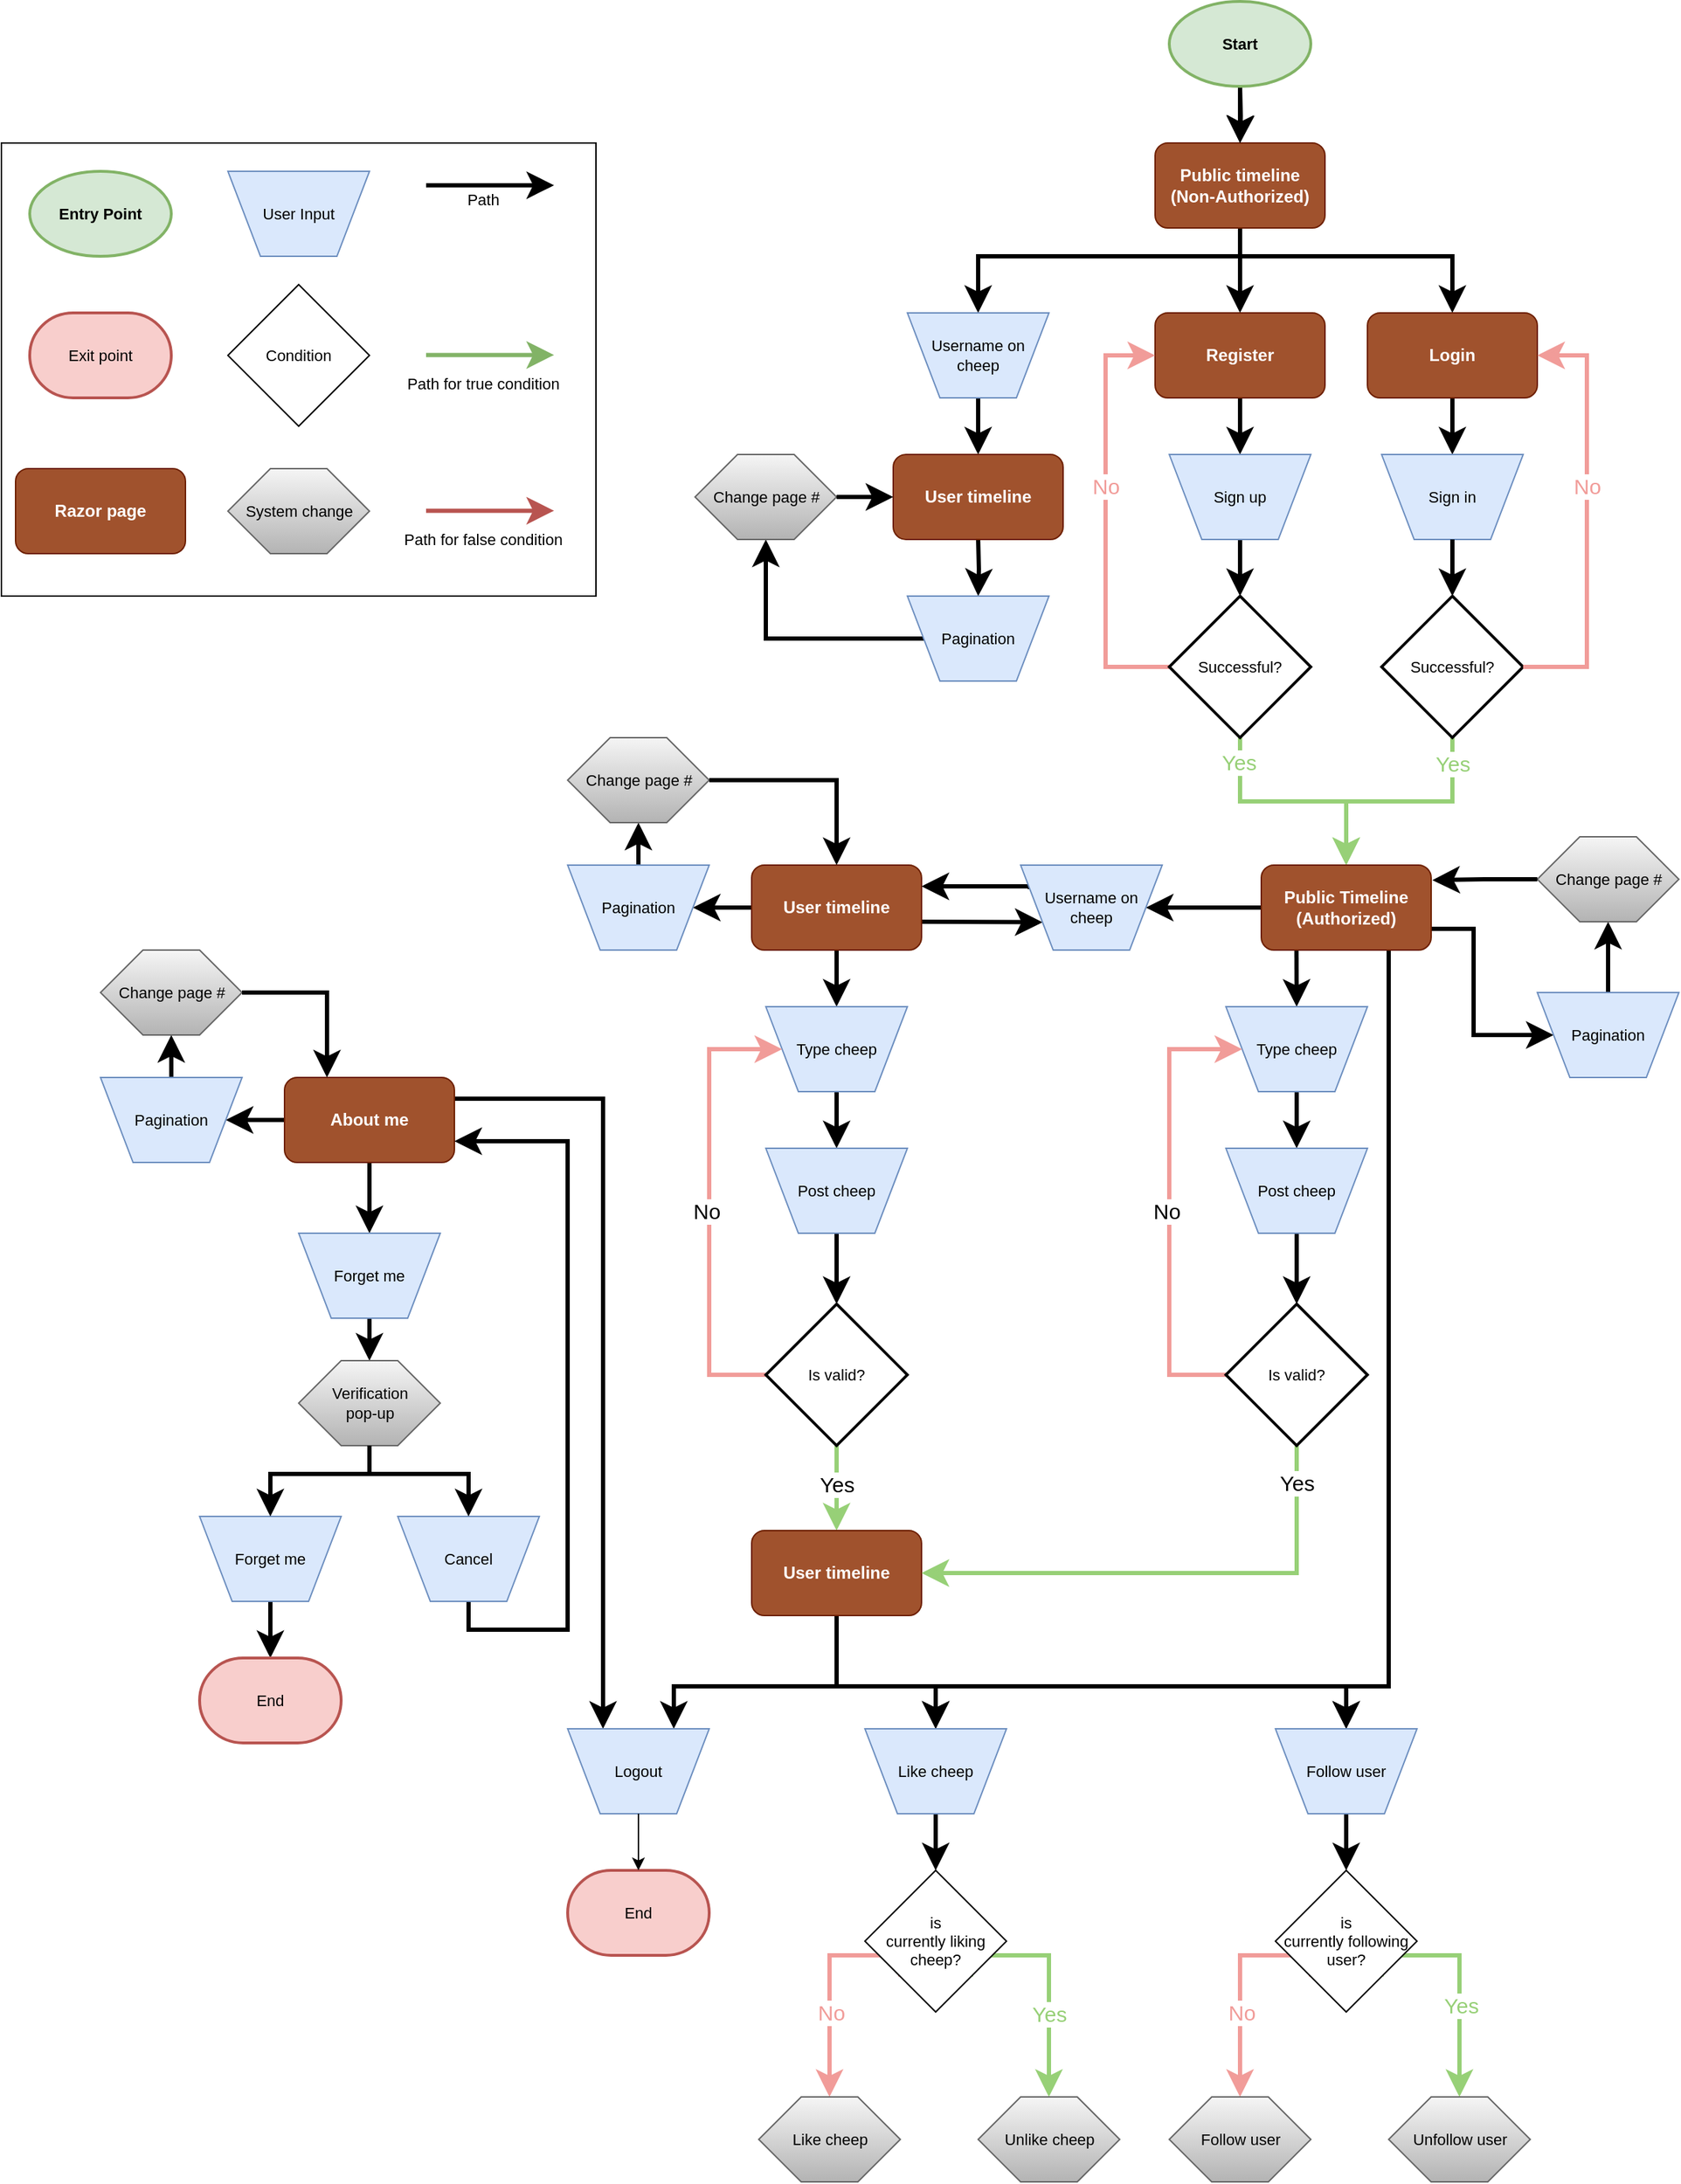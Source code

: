 <mxfile version="22.1.11" type="github">
  <diagram name="Page-1" id="5ajnSnswu7xf0T0-dUDN">
    <mxGraphModel dx="2401" dy="2045" grid="1" gridSize="10" guides="1" tooltips="1" connect="1" arrows="1" fold="1" page="1" pageScale="1" pageWidth="850" pageHeight="1100" math="0" shadow="0">
      <root>
        <mxCell id="0" />
        <mxCell id="1" parent="0" />
        <mxCell id="wftP61qZdHQYxLfFjX4l-8" style="edgeStyle=orthogonalEdgeStyle;rounded=0;orthogonalLoop=1;jettySize=auto;html=1;entryX=0.5;entryY=0;entryDx=0;entryDy=0;endSize=10;strokeWidth=3;" parent="1" source="wftP61qZdHQYxLfFjX4l-4" target="wftP61qZdHQYxLfFjX4l-6" edge="1">
          <mxGeometry relative="1" as="geometry" />
        </mxCell>
        <mxCell id="wftP61qZdHQYxLfFjX4l-9" style="edgeStyle=orthogonalEdgeStyle;rounded=0;orthogonalLoop=1;jettySize=auto;html=1;entryX=0.5;entryY=0;entryDx=0;entryDy=0;endSize=10;strokeWidth=3;" parent="1" target="wftP61qZdHQYxLfFjX4l-7" edge="1">
          <mxGeometry relative="1" as="geometry">
            <mxPoint x="425" y="160" as="sourcePoint" />
            <Array as="points">
              <mxPoint x="425" y="180" />
              <mxPoint x="575" y="180" />
            </Array>
          </mxGeometry>
        </mxCell>
        <mxCell id="wftP61qZdHQYxLfFjX4l-18" style="edgeStyle=orthogonalEdgeStyle;shape=connector;rounded=0;orthogonalLoop=1;jettySize=auto;html=1;labelBackgroundColor=default;strokeColor=default;strokeWidth=3;align=center;verticalAlign=middle;fontFamily=Helvetica;fontSize=11;fontColor=default;endArrow=classic;endSize=10;entryX=0.5;entryY=0;entryDx=0;entryDy=0;" parent="1" source="wftP61qZdHQYxLfFjX4l-4" target="wftP61qZdHQYxLfFjX4l-17" edge="1">
          <mxGeometry relative="1" as="geometry">
            <mxPoint x="290" y="220" as="targetPoint" />
            <Array as="points">
              <mxPoint x="425" y="180" />
              <mxPoint x="240" y="180" />
            </Array>
          </mxGeometry>
        </mxCell>
        <mxCell id="wftP61qZdHQYxLfFjX4l-4" value="&lt;b&gt;Public timeline&lt;br&gt;(Non-Authorized)&lt;/b&gt;" style="rounded=1;whiteSpace=wrap;html=1;fillColor=#a0522d;strokeColor=#6D1F00;fontColor=#ffffff;" parent="1" vertex="1">
          <mxGeometry x="365" y="100" width="120" height="60" as="geometry" />
        </mxCell>
        <mxCell id="wftP61qZdHQYxLfFjX4l-13" style="edgeStyle=orthogonalEdgeStyle;shape=connector;rounded=0;orthogonalLoop=1;jettySize=auto;html=1;labelBackgroundColor=default;strokeColor=default;strokeWidth=3;align=center;verticalAlign=middle;fontFamily=Helvetica;fontSize=11;fontColor=default;endArrow=classic;endSize=10;" parent="1" source="wftP61qZdHQYxLfFjX4l-6" target="wftP61qZdHQYxLfFjX4l-11" edge="1">
          <mxGeometry relative="1" as="geometry" />
        </mxCell>
        <mxCell id="wftP61qZdHQYxLfFjX4l-6" value="&lt;b&gt;Register&lt;/b&gt;" style="rounded=1;whiteSpace=wrap;html=1;fillColor=#a0522d;fontColor=#ffffff;strokeColor=#6D1F00;" parent="1" vertex="1">
          <mxGeometry x="365" y="220" width="120" height="60" as="geometry" />
        </mxCell>
        <mxCell id="wftP61qZdHQYxLfFjX4l-14" style="edgeStyle=orthogonalEdgeStyle;shape=connector;rounded=0;orthogonalLoop=1;jettySize=auto;html=1;entryX=0.5;entryY=0;entryDx=0;entryDy=0;labelBackgroundColor=default;strokeColor=default;strokeWidth=3;align=center;verticalAlign=middle;fontFamily=Helvetica;fontSize=11;fontColor=default;endArrow=classic;endSize=10;" parent="1" source="wftP61qZdHQYxLfFjX4l-7" target="wftP61qZdHQYxLfFjX4l-12" edge="1">
          <mxGeometry relative="1" as="geometry" />
        </mxCell>
        <mxCell id="wftP61qZdHQYxLfFjX4l-7" value="&lt;b&gt;Login&lt;/b&gt;" style="rounded=1;whiteSpace=wrap;html=1;fillColor=#a0522d;fontColor=#ffffff;strokeColor=#6D1F00;" parent="1" vertex="1">
          <mxGeometry x="515" y="220" width="120" height="60" as="geometry" />
        </mxCell>
        <mxCell id="wftP61qZdHQYxLfFjX4l-10" style="edgeStyle=orthogonalEdgeStyle;shape=connector;rounded=0;orthogonalLoop=1;jettySize=auto;html=1;entryX=0.5;entryY=0;entryDx=0;entryDy=0;labelBackgroundColor=default;strokeColor=default;strokeWidth=3;align=center;verticalAlign=middle;fontFamily=Helvetica;fontSize=11;fontColor=default;endArrow=classic;endSize=10;exitX=0.5;exitY=1;exitDx=0;exitDy=0;exitPerimeter=0;" parent="1" target="wftP61qZdHQYxLfFjX4l-4" edge="1">
          <mxGeometry relative="1" as="geometry">
            <mxPoint x="425" y="60" as="sourcePoint" />
          </mxGeometry>
        </mxCell>
        <mxCell id="wftP61qZdHQYxLfFjX4l-39" style="edgeStyle=orthogonalEdgeStyle;shape=connector;rounded=0;orthogonalLoop=1;jettySize=auto;html=1;labelBackgroundColor=default;strokeColor=default;strokeWidth=3;align=center;verticalAlign=middle;fontFamily=Helvetica;fontSize=11;fontColor=default;endArrow=classic;endSize=10;" parent="1" source="wftP61qZdHQYxLfFjX4l-11" target="wftP61qZdHQYxLfFjX4l-33" edge="1">
          <mxGeometry relative="1" as="geometry" />
        </mxCell>
        <mxCell id="wftP61qZdHQYxLfFjX4l-11" value="Sign up" style="verticalLabelPosition=middle;verticalAlign=middle;html=1;shape=trapezoid;perimeter=trapezoidPerimeter;whiteSpace=wrap;size=0.23;arcSize=10;flipV=1;labelPosition=center;align=center;fontFamily=Helvetica;fontSize=11;fillColor=#dae8fc;strokeColor=#6c8ebf;" parent="1" vertex="1">
          <mxGeometry x="375" y="320" width="100" height="60" as="geometry" />
        </mxCell>
        <mxCell id="wftP61qZdHQYxLfFjX4l-12" value="Sign in" style="verticalLabelPosition=middle;verticalAlign=middle;html=1;shape=trapezoid;perimeter=trapezoidPerimeter;whiteSpace=wrap;size=0.23;arcSize=10;flipV=1;labelPosition=center;align=center;fontFamily=Helvetica;fontSize=11;fillColor=#dae8fc;strokeColor=#6c8ebf;" parent="1" vertex="1">
          <mxGeometry x="525" y="320" width="100" height="60" as="geometry" />
        </mxCell>
        <mxCell id="wftP61qZdHQYxLfFjX4l-16" value="" style="edgeStyle=orthogonalEdgeStyle;shape=connector;rounded=0;orthogonalLoop=1;jettySize=auto;html=1;labelBackgroundColor=default;strokeColor=default;strokeWidth=3;align=center;verticalAlign=middle;fontFamily=Helvetica;fontSize=11;fontColor=default;endArrow=classic;endSize=10;exitX=0.5;exitY=1;exitDx=0;exitDy=0;exitPerimeter=0;" parent="1" source="wftP61qZdHQYxLfFjX4l-15" target="wftP61qZdHQYxLfFjX4l-4" edge="1">
          <mxGeometry relative="1" as="geometry" />
        </mxCell>
        <mxCell id="wftP61qZdHQYxLfFjX4l-15" value="&lt;b&gt;Start&lt;/b&gt;" style="strokeWidth=2;html=1;shape=mxgraph.flowchart.start_1;whiteSpace=wrap;fontFamily=Helvetica;fontSize=11;fillColor=#d5e8d4;strokeColor=#82b366;" parent="1" vertex="1">
          <mxGeometry x="375" width="100" height="60" as="geometry" />
        </mxCell>
        <mxCell id="wftP61qZdHQYxLfFjX4l-21" style="edgeStyle=orthogonalEdgeStyle;shape=connector;rounded=0;orthogonalLoop=1;jettySize=auto;html=1;entryX=0.5;entryY=0;entryDx=0;entryDy=0;labelBackgroundColor=default;strokeColor=default;strokeWidth=3;align=center;verticalAlign=middle;fontFamily=Helvetica;fontSize=11;fontColor=default;endArrow=classic;endSize=10;" parent="1" source="wftP61qZdHQYxLfFjX4l-17" edge="1">
          <mxGeometry relative="1" as="geometry">
            <mxPoint x="240" y="320" as="targetPoint" />
          </mxGeometry>
        </mxCell>
        <mxCell id="wftP61qZdHQYxLfFjX4l-17" value="Username on cheep" style="verticalLabelPosition=middle;verticalAlign=middle;html=1;shape=trapezoid;perimeter=trapezoidPerimeter;whiteSpace=wrap;size=0.23;arcSize=10;flipV=1;labelPosition=center;align=center;fontFamily=Helvetica;fontSize=11;fillColor=#dae8fc;strokeColor=#6c8ebf;" parent="1" vertex="1">
          <mxGeometry x="190" y="220" width="100" height="60" as="geometry" />
        </mxCell>
        <mxCell id="wftP61qZdHQYxLfFjX4l-24" style="edgeStyle=orthogonalEdgeStyle;shape=connector;rounded=0;orthogonalLoop=1;jettySize=auto;html=1;entryX=0.5;entryY=0;entryDx=0;entryDy=0;labelBackgroundColor=default;strokeColor=default;strokeWidth=3;align=center;verticalAlign=middle;fontFamily=Helvetica;fontSize=11;fontColor=default;endArrow=classic;endSize=10;" parent="1" target="wftP61qZdHQYxLfFjX4l-23" edge="1">
          <mxGeometry relative="1" as="geometry">
            <mxPoint x="240" y="380" as="sourcePoint" />
          </mxGeometry>
        </mxCell>
        <mxCell id="wftP61qZdHQYxLfFjX4l-20" value="&lt;b&gt;&lt;font style=&quot;font-size: 12px;&quot;&gt;User timeline&lt;/font&gt;&lt;/b&gt;" style="rounded=1;whiteSpace=wrap;html=1;fontFamily=Helvetica;fontSize=11;fontColor=#ffffff;fillColor=#a0522d;strokeColor=#6D1F00;" parent="1" vertex="1">
          <mxGeometry x="180" y="320" width="120" height="60" as="geometry" />
        </mxCell>
        <mxCell id="wftP61qZdHQYxLfFjX4l-29" style="edgeStyle=orthogonalEdgeStyle;shape=connector;rounded=0;orthogonalLoop=1;jettySize=auto;html=1;entryX=0.5;entryY=1;entryDx=0;entryDy=0;labelBackgroundColor=default;strokeColor=default;strokeWidth=3;align=center;verticalAlign=middle;fontFamily=Helvetica;fontSize=11;fontColor=default;endArrow=classic;endSize=10;" parent="1" source="wftP61qZdHQYxLfFjX4l-23" target="wftP61qZdHQYxLfFjX4l-26" edge="1">
          <mxGeometry relative="1" as="geometry" />
        </mxCell>
        <mxCell id="wftP61qZdHQYxLfFjX4l-23" value="Pagination" style="verticalLabelPosition=middle;verticalAlign=middle;html=1;shape=trapezoid;perimeter=trapezoidPerimeter;whiteSpace=wrap;size=0.23;arcSize=10;flipV=1;labelPosition=center;align=center;fontFamily=Helvetica;fontSize=11;fillColor=#dae8fc;strokeColor=#6c8ebf;" parent="1" vertex="1">
          <mxGeometry x="190" y="420" width="100" height="60" as="geometry" />
        </mxCell>
        <mxCell id="wftP61qZdHQYxLfFjX4l-30" value="" style="group" parent="1" vertex="1" connectable="0">
          <mxGeometry x="40" y="320" width="100" height="60" as="geometry" />
        </mxCell>
        <mxCell id="wftP61qZdHQYxLfFjX4l-26" value="" style="verticalLabelPosition=bottom;verticalAlign=top;html=1;shape=hexagon;perimeter=hexagonPerimeter2;arcSize=6;size=0.3;fontFamily=Helvetica;fontSize=11;fillColor=#f5f5f5;gradientColor=#b3b3b3;strokeColor=#666666;container=1;" parent="wftP61qZdHQYxLfFjX4l-30" vertex="1">
          <mxGeometry width="100" height="60" as="geometry">
            <mxRectangle width="50" height="40" as="alternateBounds" />
          </mxGeometry>
        </mxCell>
        <mxCell id="wftP61qZdHQYxLfFjX4l-28" value="Change page #" style="text;html=1;align=center;verticalAlign=middle;resizable=0;points=[];autosize=1;strokeColor=none;fillColor=none;fontSize=11;fontFamily=Helvetica;fontColor=default;" parent="wftP61qZdHQYxLfFjX4l-30" vertex="1">
          <mxGeometry y="15" width="100" height="30" as="geometry" />
        </mxCell>
        <mxCell id="wftP61qZdHQYxLfFjX4l-31" style="edgeStyle=orthogonalEdgeStyle;shape=connector;rounded=0;orthogonalLoop=1;jettySize=auto;html=1;entryX=0;entryY=0.5;entryDx=0;entryDy=0;labelBackgroundColor=default;strokeColor=default;strokeWidth=3;align=center;verticalAlign=middle;fontFamily=Helvetica;fontSize=11;fontColor=default;endArrow=classic;endSize=10;" parent="1" source="wftP61qZdHQYxLfFjX4l-28" edge="1">
          <mxGeometry relative="1" as="geometry">
            <mxPoint x="180" y="350" as="targetPoint" />
          </mxGeometry>
        </mxCell>
        <mxCell id="wftP61qZdHQYxLfFjX4l-35" style="edgeStyle=orthogonalEdgeStyle;shape=connector;rounded=0;orthogonalLoop=1;jettySize=auto;html=1;entryX=0;entryY=0.5;entryDx=0;entryDy=0;labelBackgroundColor=default;strokeColor=#F19C99;strokeWidth=3;align=center;verticalAlign=middle;fontFamily=Helvetica;fontSize=11;fontColor=default;endArrow=classic;endSize=10;fillColor=#fad9d5;endFill=1;exitX=0;exitY=0.5;exitDx=0;exitDy=0;exitPerimeter=0;" parent="1" source="wftP61qZdHQYxLfFjX4l-33" target="wftP61qZdHQYxLfFjX4l-6" edge="1">
          <mxGeometry relative="1" as="geometry">
            <Array as="points">
              <mxPoint x="330" y="470" />
              <mxPoint x="330" y="250" />
            </Array>
          </mxGeometry>
        </mxCell>
        <mxCell id="wftP61qZdHQYxLfFjX4l-36" value="&lt;font color=&quot;#f19c99&quot; style=&quot;font-size: 15px;&quot;&gt;No&lt;/font&gt;" style="edgeLabel;html=1;align=center;verticalAlign=middle;resizable=0;points=[];fontSize=11;fontFamily=Helvetica;fontColor=default;" parent="wftP61qZdHQYxLfFjX4l-35" vertex="1" connectable="0">
          <mxGeometry x="0.227" y="-3" relative="1" as="geometry">
            <mxPoint x="-3" y="11" as="offset" />
          </mxGeometry>
        </mxCell>
        <mxCell id="wftP61qZdHQYxLfFjX4l-42" style="edgeStyle=orthogonalEdgeStyle;shape=connector;rounded=0;orthogonalLoop=1;jettySize=auto;html=1;entryX=0.5;entryY=0;entryDx=0;entryDy=0;labelBackgroundColor=default;strokeColor=#97D077;strokeWidth=3;align=center;verticalAlign=middle;fontFamily=Helvetica;fontSize=11;fontColor=default;endArrow=classic;endSize=10;fillColor=#cdeb8b;" parent="1" source="wftP61qZdHQYxLfFjX4l-33" target="wftP61qZdHQYxLfFjX4l-41" edge="1">
          <mxGeometry relative="1" as="geometry" />
        </mxCell>
        <mxCell id="wftP61qZdHQYxLfFjX4l-46" value="&lt;font color=&quot;#97d077&quot; style=&quot;font-size: 15px;&quot;&gt;Yes&lt;/font&gt;" style="edgeLabel;html=1;align=center;verticalAlign=middle;resizable=0;points=[];fontSize=11;fontFamily=Helvetica;fontColor=default;" parent="wftP61qZdHQYxLfFjX4l-42" vertex="1" connectable="0">
          <mxGeometry x="-0.792" y="-1" relative="1" as="geometry">
            <mxPoint as="offset" />
          </mxGeometry>
        </mxCell>
        <mxCell id="wftP61qZdHQYxLfFjX4l-33" value="Successful?" style="strokeWidth=2;html=1;shape=mxgraph.flowchart.decision;whiteSpace=wrap;fontFamily=Helvetica;fontSize=11;fontColor=default;" parent="1" vertex="1">
          <mxGeometry x="375" y="420" width="100" height="100" as="geometry" />
        </mxCell>
        <mxCell id="wftP61qZdHQYxLfFjX4l-43" style="edgeStyle=orthogonalEdgeStyle;shape=connector;rounded=0;orthogonalLoop=1;jettySize=auto;html=1;labelBackgroundColor=default;strokeColor=#97D077;strokeWidth=3;align=center;verticalAlign=middle;fontFamily=Helvetica;fontSize=11;fontColor=default;endArrow=classic;endSize=10;fillColor=#cdeb8b;" parent="1" source="wftP61qZdHQYxLfFjX4l-34" target="wftP61qZdHQYxLfFjX4l-41" edge="1">
          <mxGeometry relative="1" as="geometry" />
        </mxCell>
        <mxCell id="wftP61qZdHQYxLfFjX4l-45" value="&lt;font color=&quot;#97d077&quot; style=&quot;font-size: 15px;&quot;&gt;Yes&lt;/font&gt;" style="edgeLabel;html=1;align=center;verticalAlign=middle;resizable=0;points=[];fontSize=11;fontFamily=Helvetica;fontColor=default;" parent="wftP61qZdHQYxLfFjX4l-43" vertex="1" connectable="0">
          <mxGeometry x="-0.779" y="2" relative="1" as="geometry">
            <mxPoint x="-2" as="offset" />
          </mxGeometry>
        </mxCell>
        <mxCell id="wftP61qZdHQYxLfFjX4l-34" value="Successful?" style="strokeWidth=2;html=1;shape=mxgraph.flowchart.decision;whiteSpace=wrap;fontFamily=Helvetica;fontSize=11;fontColor=default;" parent="1" vertex="1">
          <mxGeometry x="525" y="420" width="100" height="100" as="geometry" />
        </mxCell>
        <mxCell id="wftP61qZdHQYxLfFjX4l-37" style="edgeStyle=orthogonalEdgeStyle;shape=connector;rounded=0;orthogonalLoop=1;jettySize=auto;html=1;labelBackgroundColor=default;strokeColor=#F19C99;strokeWidth=3;align=center;verticalAlign=middle;fontFamily=Helvetica;fontSize=11;fontColor=default;endArrow=classic;endSize=10;fillColor=#fad9d5;endFill=1;exitX=1;exitY=0.5;exitDx=0;exitDy=0;exitPerimeter=0;entryX=1;entryY=0.5;entryDx=0;entryDy=0;" parent="1" source="wftP61qZdHQYxLfFjX4l-34" target="wftP61qZdHQYxLfFjX4l-7" edge="1">
          <mxGeometry relative="1" as="geometry">
            <mxPoint x="694.96" y="440" as="sourcePoint" />
            <mxPoint x="650" y="220" as="targetPoint" />
            <Array as="points">
              <mxPoint x="670" y="470" />
              <mxPoint x="670" y="250" />
            </Array>
          </mxGeometry>
        </mxCell>
        <mxCell id="wftP61qZdHQYxLfFjX4l-38" value="&lt;font color=&quot;#f19c99&quot; style=&quot;font-size: 15px;&quot;&gt;No&lt;/font&gt;" style="edgeLabel;html=1;align=center;verticalAlign=middle;resizable=0;points=[];fontSize=11;fontFamily=Helvetica;fontColor=default;" parent="wftP61qZdHQYxLfFjX4l-37" vertex="1" connectable="0">
          <mxGeometry x="0.227" y="-3" relative="1" as="geometry">
            <mxPoint x="-3" y="11" as="offset" />
          </mxGeometry>
        </mxCell>
        <mxCell id="wftP61qZdHQYxLfFjX4l-40" style="edgeStyle=orthogonalEdgeStyle;shape=connector;rounded=0;orthogonalLoop=1;jettySize=auto;html=1;entryX=0.5;entryY=0;entryDx=0;entryDy=0;entryPerimeter=0;labelBackgroundColor=default;strokeColor=default;strokeWidth=3;align=center;verticalAlign=middle;fontFamily=Helvetica;fontSize=11;fontColor=default;endArrow=classic;endSize=10;" parent="1" source="wftP61qZdHQYxLfFjX4l-12" target="wftP61qZdHQYxLfFjX4l-34" edge="1">
          <mxGeometry relative="1" as="geometry" />
        </mxCell>
        <mxCell id="wftP61qZdHQYxLfFjX4l-50" style="edgeStyle=orthogonalEdgeStyle;shape=connector;rounded=0;orthogonalLoop=1;jettySize=auto;html=1;entryX=1;entryY=0.5;entryDx=0;entryDy=0;labelBackgroundColor=default;strokeColor=default;strokeWidth=3;align=center;verticalAlign=middle;fontFamily=Helvetica;fontSize=11;fontColor=default;endArrow=classic;endSize=10;" parent="1" source="wftP61qZdHQYxLfFjX4l-41" target="wftP61qZdHQYxLfFjX4l-49" edge="1">
          <mxGeometry relative="1" as="geometry" />
        </mxCell>
        <mxCell id="wftP61qZdHQYxLfFjX4l-95" style="edgeStyle=orthogonalEdgeStyle;shape=connector;rounded=0;orthogonalLoop=1;jettySize=auto;html=1;entryX=0.5;entryY=0;entryDx=0;entryDy=0;labelBackgroundColor=default;strokeColor=default;strokeWidth=3;align=center;verticalAlign=middle;fontFamily=Helvetica;fontSize=11;fontColor=default;endArrow=classic;endSize=10;exitX=0.207;exitY=1.004;exitDx=0;exitDy=0;exitPerimeter=0;" parent="1" source="wftP61qZdHQYxLfFjX4l-41" target="wftP61qZdHQYxLfFjX4l-88" edge="1">
          <mxGeometry relative="1" as="geometry" />
        </mxCell>
        <mxCell id="wftP61qZdHQYxLfFjX4l-103" style="edgeStyle=orthogonalEdgeStyle;shape=connector;rounded=0;orthogonalLoop=1;jettySize=auto;html=1;entryX=0;entryY=0.5;entryDx=0;entryDy=0;labelBackgroundColor=default;strokeColor=default;strokeWidth=3;align=center;verticalAlign=middle;fontFamily=Helvetica;fontSize=11;fontColor=default;endArrow=classic;endSize=10;exitX=1;exitY=0.75;exitDx=0;exitDy=0;" parent="1" source="wftP61qZdHQYxLfFjX4l-41" target="wftP61qZdHQYxLfFjX4l-99" edge="1">
          <mxGeometry relative="1" as="geometry">
            <Array as="points">
              <mxPoint x="590" y="655" />
              <mxPoint x="590" y="730" />
            </Array>
          </mxGeometry>
        </mxCell>
        <mxCell id="wftP61qZdHQYxLfFjX4l-108" style="edgeStyle=orthogonalEdgeStyle;shape=connector;rounded=0;orthogonalLoop=1;jettySize=auto;html=1;exitX=0.75;exitY=1;exitDx=0;exitDy=0;entryX=0.5;entryY=0;entryDx=0;entryDy=0;labelBackgroundColor=default;strokeColor=default;strokeWidth=3;align=center;verticalAlign=middle;fontFamily=Helvetica;fontSize=11;fontColor=default;endArrow=classic;endSize=10;" parent="1" source="wftP61qZdHQYxLfFjX4l-41" target="wftP61qZdHQYxLfFjX4l-106" edge="1">
          <mxGeometry relative="1" as="geometry">
            <Array as="points">
              <mxPoint x="530" y="1190" />
              <mxPoint x="500" y="1190" />
            </Array>
          </mxGeometry>
        </mxCell>
        <mxCell id="wftP61qZdHQYxLfFjX4l-109" style="edgeStyle=orthogonalEdgeStyle;shape=connector;rounded=0;orthogonalLoop=1;jettySize=auto;html=1;exitX=0.75;exitY=1;exitDx=0;exitDy=0;entryX=0.5;entryY=0;entryDx=0;entryDy=0;labelBackgroundColor=default;strokeColor=default;strokeWidth=3;align=center;verticalAlign=middle;fontFamily=Helvetica;fontSize=11;fontColor=default;endArrow=classic;endSize=10;" parent="1" source="wftP61qZdHQYxLfFjX4l-41" target="wftP61qZdHQYxLfFjX4l-107" edge="1">
          <mxGeometry relative="1" as="geometry">
            <Array as="points">
              <mxPoint x="530" y="1190" />
              <mxPoint x="210" y="1190" />
            </Array>
          </mxGeometry>
        </mxCell>
        <mxCell id="wftP61qZdHQYxLfFjX4l-41" value="&lt;b&gt;Public Timeline&lt;br&gt;(Authorized)&lt;br&gt;&lt;/b&gt;" style="rounded=1;whiteSpace=wrap;html=1;fillColor=#a0522d;fontColor=#ffffff;strokeColor=#6D1F00;" parent="1" vertex="1">
          <mxGeometry x="440" y="610" width="120" height="60" as="geometry" />
        </mxCell>
        <mxCell id="wftP61qZdHQYxLfFjX4l-77" style="edgeStyle=orthogonalEdgeStyle;shape=connector;rounded=0;orthogonalLoop=1;jettySize=auto;html=1;labelBackgroundColor=default;strokeColor=default;strokeWidth=3;align=center;verticalAlign=middle;fontFamily=Helvetica;fontSize=11;fontColor=default;endArrow=classic;endSize=10;" parent="1" source="wftP61qZdHQYxLfFjX4l-48" target="wftP61qZdHQYxLfFjX4l-76" edge="1">
          <mxGeometry relative="1" as="geometry" />
        </mxCell>
        <mxCell id="wftP61qZdHQYxLfFjX4l-83" style="edgeStyle=orthogonalEdgeStyle;shape=connector;rounded=0;orthogonalLoop=1;jettySize=auto;html=1;entryX=0.5;entryY=0;entryDx=0;entryDy=0;labelBackgroundColor=default;strokeColor=default;strokeWidth=3;align=center;verticalAlign=middle;fontFamily=Helvetica;fontSize=11;fontColor=default;endArrow=classic;endSize=10;" parent="1" source="wftP61qZdHQYxLfFjX4l-48" target="wftP61qZdHQYxLfFjX4l-60" edge="1">
          <mxGeometry relative="1" as="geometry" />
        </mxCell>
        <mxCell id="wftP61qZdHQYxLfFjX4l-86" style="edgeStyle=orthogonalEdgeStyle;shape=connector;rounded=0;orthogonalLoop=1;jettySize=auto;html=1;entryX=0;entryY=0.75;entryDx=0;entryDy=0;labelBackgroundColor=default;strokeColor=default;strokeWidth=3;align=center;verticalAlign=middle;fontFamily=Helvetica;fontSize=11;fontColor=default;endArrow=classic;endSize=10;exitX=0.989;exitY=0.649;exitDx=0;exitDy=0;exitPerimeter=0;" parent="1" source="wftP61qZdHQYxLfFjX4l-48" target="wftP61qZdHQYxLfFjX4l-49" edge="1">
          <mxGeometry relative="1" as="geometry">
            <Array as="points">
              <mxPoint x="199" y="650" />
              <mxPoint x="200" y="650" />
            </Array>
          </mxGeometry>
        </mxCell>
        <mxCell id="wftP61qZdHQYxLfFjX4l-48" value="&lt;b&gt;&lt;font style=&quot;font-size: 12px;&quot;&gt;User timeline&lt;/font&gt;&lt;/b&gt;" style="rounded=1;whiteSpace=wrap;html=1;fontFamily=Helvetica;fontSize=11;fontColor=#ffffff;fillColor=#a0522d;strokeColor=#6D1F00;" parent="1" vertex="1">
          <mxGeometry x="80" y="610" width="120" height="60" as="geometry" />
        </mxCell>
        <mxCell id="wftP61qZdHQYxLfFjX4l-85" style="edgeStyle=orthogonalEdgeStyle;shape=connector;rounded=0;orthogonalLoop=1;jettySize=auto;html=1;entryX=1;entryY=0.25;entryDx=0;entryDy=0;labelBackgroundColor=default;strokeColor=default;strokeWidth=3;align=center;verticalAlign=middle;fontFamily=Helvetica;fontSize=11;fontColor=default;endArrow=classic;endSize=10;exitX=0;exitY=0.25;exitDx=0;exitDy=0;" parent="1" source="wftP61qZdHQYxLfFjX4l-49" target="wftP61qZdHQYxLfFjX4l-48" edge="1">
          <mxGeometry relative="1" as="geometry">
            <Array as="points">
              <mxPoint x="277" y="625" />
            </Array>
          </mxGeometry>
        </mxCell>
        <mxCell id="wftP61qZdHQYxLfFjX4l-49" value="Username on cheep" style="verticalLabelPosition=middle;verticalAlign=middle;html=1;shape=trapezoid;perimeter=trapezoidPerimeter;whiteSpace=wrap;size=0.23;arcSize=10;flipV=1;labelPosition=center;align=center;fontFamily=Helvetica;fontSize=11;fillColor=#dae8fc;strokeColor=#6c8ebf;" parent="1" vertex="1">
          <mxGeometry x="270" y="610" width="100" height="60" as="geometry" />
        </mxCell>
        <mxCell id="wftP61qZdHQYxLfFjX4l-64" style="edgeStyle=orthogonalEdgeStyle;shape=connector;rounded=0;orthogonalLoop=1;jettySize=auto;html=1;entryX=0.5;entryY=0;entryDx=0;entryDy=0;labelBackgroundColor=default;strokeColor=default;strokeWidth=3;align=center;verticalAlign=middle;fontFamily=Helvetica;fontSize=11;fontColor=default;endArrow=classic;endSize=10;" parent="1" source="wftP61qZdHQYxLfFjX4l-60" target="wftP61qZdHQYxLfFjX4l-63" edge="1">
          <mxGeometry relative="1" as="geometry" />
        </mxCell>
        <mxCell id="wftP61qZdHQYxLfFjX4l-60" value="Type cheep" style="verticalLabelPosition=middle;verticalAlign=middle;html=1;shape=trapezoid;perimeter=trapezoidPerimeter;whiteSpace=wrap;size=0.23;arcSize=10;flipV=1;labelPosition=center;align=center;fontFamily=Helvetica;fontSize=11;fillColor=#dae8fc;strokeColor=#6c8ebf;" parent="1" vertex="1">
          <mxGeometry x="90" y="710" width="100" height="60" as="geometry" />
        </mxCell>
        <mxCell id="wftP61qZdHQYxLfFjX4l-69" style="edgeStyle=orthogonalEdgeStyle;shape=connector;rounded=0;orthogonalLoop=1;jettySize=auto;html=1;labelBackgroundColor=default;strokeColor=default;strokeWidth=3;align=center;verticalAlign=middle;fontFamily=Helvetica;fontSize=11;fontColor=default;endArrow=classic;endSize=10;" parent="1" source="wftP61qZdHQYxLfFjX4l-63" target="wftP61qZdHQYxLfFjX4l-65" edge="1">
          <mxGeometry relative="1" as="geometry" />
        </mxCell>
        <mxCell id="wftP61qZdHQYxLfFjX4l-63" value="Post cheep" style="verticalLabelPosition=middle;verticalAlign=middle;html=1;shape=trapezoid;perimeter=trapezoidPerimeter;whiteSpace=wrap;size=0.23;arcSize=10;flipV=1;labelPosition=center;align=center;fontFamily=Helvetica;fontSize=11;fillColor=#dae8fc;strokeColor=#6c8ebf;" parent="1" vertex="1">
          <mxGeometry x="90" y="810" width="100" height="60" as="geometry" />
        </mxCell>
        <mxCell id="wftP61qZdHQYxLfFjX4l-70" style="edgeStyle=orthogonalEdgeStyle;shape=connector;rounded=0;orthogonalLoop=1;jettySize=auto;html=1;entryX=0;entryY=0.5;entryDx=0;entryDy=0;labelBackgroundColor=default;strokeColor=#F19C99;strokeWidth=3;align=center;verticalAlign=middle;fontFamily=Helvetica;fontSize=11;fontColor=default;endArrow=classic;endSize=10;exitX=0;exitY=0.5;exitDx=0;exitDy=0;exitPerimeter=0;" parent="1" source="wftP61qZdHQYxLfFjX4l-65" target="wftP61qZdHQYxLfFjX4l-60" edge="1">
          <mxGeometry relative="1" as="geometry">
            <Array as="points">
              <mxPoint x="50" y="970" />
              <mxPoint x="50" y="740" />
            </Array>
          </mxGeometry>
        </mxCell>
        <mxCell id="wftP61qZdHQYxLfFjX4l-71" value="&lt;font style=&quot;font-size: 15px;&quot;&gt;No&lt;/font&gt;" style="edgeLabel;html=1;align=center;verticalAlign=middle;resizable=0;points=[];fontSize=11;fontFamily=Helvetica;fontColor=default;" parent="wftP61qZdHQYxLfFjX4l-70" vertex="1" connectable="0">
          <mxGeometry x="-0.028" y="2" relative="1" as="geometry">
            <mxPoint as="offset" />
          </mxGeometry>
        </mxCell>
        <mxCell id="wftP61qZdHQYxLfFjX4l-73" style="edgeStyle=orthogonalEdgeStyle;shape=connector;rounded=0;orthogonalLoop=1;jettySize=auto;html=1;entryX=0.5;entryY=0;entryDx=0;entryDy=0;labelBackgroundColor=default;strokeColor=#97D077;strokeWidth=3;align=center;verticalAlign=middle;fontFamily=Helvetica;fontSize=11;fontColor=default;endArrow=classic;endSize=10;" parent="1" source="wftP61qZdHQYxLfFjX4l-65" target="wftP61qZdHQYxLfFjX4l-72" edge="1">
          <mxGeometry relative="1" as="geometry" />
        </mxCell>
        <mxCell id="wftP61qZdHQYxLfFjX4l-74" value="&lt;font style=&quot;font-size: 15px;&quot;&gt;Yes&lt;/font&gt;" style="edgeLabel;html=1;align=center;verticalAlign=middle;resizable=0;points=[];fontSize=11;fontFamily=Helvetica;fontColor=default;" parent="wftP61qZdHQYxLfFjX4l-73" vertex="1" connectable="0">
          <mxGeometry x="-0.413" y="-1" relative="1" as="geometry">
            <mxPoint x="1" y="9" as="offset" />
          </mxGeometry>
        </mxCell>
        <mxCell id="wftP61qZdHQYxLfFjX4l-65" value="Is valid?" style="strokeWidth=2;html=1;shape=mxgraph.flowchart.decision;whiteSpace=wrap;fontFamily=Helvetica;fontSize=11;fontColor=default;" parent="1" vertex="1">
          <mxGeometry x="90" y="920" width="100" height="100" as="geometry" />
        </mxCell>
        <mxCell id="wftP61qZdHQYxLfFjX4l-110" style="edgeStyle=orthogonalEdgeStyle;shape=connector;rounded=0;orthogonalLoop=1;jettySize=auto;html=1;entryX=0.5;entryY=0;entryDx=0;entryDy=0;labelBackgroundColor=default;strokeColor=default;strokeWidth=3;align=center;verticalAlign=middle;fontFamily=Helvetica;fontSize=11;fontColor=default;endArrow=classic;endSize=10;" parent="1" source="wftP61qZdHQYxLfFjX4l-72" target="wftP61qZdHQYxLfFjX4l-107" edge="1">
          <mxGeometry relative="1" as="geometry">
            <Array as="points">
              <mxPoint x="140" y="1190" />
              <mxPoint x="210" y="1190" />
            </Array>
          </mxGeometry>
        </mxCell>
        <mxCell id="wftP61qZdHQYxLfFjX4l-111" style="edgeStyle=orthogonalEdgeStyle;shape=connector;rounded=0;orthogonalLoop=1;jettySize=auto;html=1;entryX=0.5;entryY=0;entryDx=0;entryDy=0;labelBackgroundColor=default;strokeColor=default;strokeWidth=3;align=center;verticalAlign=middle;fontFamily=Helvetica;fontSize=11;fontColor=default;endArrow=classic;endSize=10;" parent="1" source="wftP61qZdHQYxLfFjX4l-72" target="wftP61qZdHQYxLfFjX4l-106" edge="1">
          <mxGeometry relative="1" as="geometry">
            <Array as="points">
              <mxPoint x="140" y="1190" />
              <mxPoint x="500" y="1190" />
            </Array>
          </mxGeometry>
        </mxCell>
        <mxCell id="J26c0woyqTa7jsbcFcqe-4" style="edgeStyle=orthogonalEdgeStyle;rounded=0;orthogonalLoop=1;jettySize=auto;html=1;entryX=0.75;entryY=0;entryDx=0;entryDy=0;exitX=0.5;exitY=1;exitDx=0;exitDy=0;strokeWidth=3;endSize=10;" parent="1" source="wftP61qZdHQYxLfFjX4l-72" target="J26c0woyqTa7jsbcFcqe-1" edge="1">
          <mxGeometry relative="1" as="geometry">
            <Array as="points">
              <mxPoint x="140" y="1190" />
              <mxPoint x="25" y="1190" />
            </Array>
          </mxGeometry>
        </mxCell>
        <mxCell id="wftP61qZdHQYxLfFjX4l-72" value="&lt;b&gt;&lt;font style=&quot;font-size: 12px;&quot;&gt;User timeline&lt;/font&gt;&lt;/b&gt;" style="rounded=1;whiteSpace=wrap;html=1;fontFamily=Helvetica;fontSize=11;fontColor=#ffffff;fillColor=#a0522d;strokeColor=#6D1F00;" parent="1" vertex="1">
          <mxGeometry x="80" y="1080" width="120" height="60" as="geometry" />
        </mxCell>
        <mxCell id="wftP61qZdHQYxLfFjX4l-81" style="edgeStyle=orthogonalEdgeStyle;shape=connector;rounded=0;orthogonalLoop=1;jettySize=auto;html=1;labelBackgroundColor=default;strokeColor=default;strokeWidth=3;align=center;verticalAlign=middle;fontFamily=Helvetica;fontSize=11;fontColor=default;endArrow=classic;endSize=10;" parent="1" source="wftP61qZdHQYxLfFjX4l-76" edge="1">
          <mxGeometry relative="1" as="geometry">
            <mxPoint y="580" as="targetPoint" />
          </mxGeometry>
        </mxCell>
        <mxCell id="wftP61qZdHQYxLfFjX4l-76" value="Pagination" style="verticalLabelPosition=middle;verticalAlign=middle;html=1;shape=trapezoid;perimeter=trapezoidPerimeter;whiteSpace=wrap;size=0.23;arcSize=10;flipV=1;labelPosition=center;align=center;fontFamily=Helvetica;fontSize=11;fillColor=#dae8fc;strokeColor=#6c8ebf;" parent="1" vertex="1">
          <mxGeometry x="-50" y="610" width="100" height="60" as="geometry" />
        </mxCell>
        <mxCell id="wftP61qZdHQYxLfFjX4l-78" value="" style="group" parent="1" vertex="1" connectable="0">
          <mxGeometry x="-50" y="520" width="100" height="60" as="geometry" />
        </mxCell>
        <mxCell id="wftP61qZdHQYxLfFjX4l-79" value="" style="verticalLabelPosition=bottom;verticalAlign=top;html=1;shape=hexagon;perimeter=hexagonPerimeter2;arcSize=6;size=0.3;fontFamily=Helvetica;fontSize=11;fillColor=#f5f5f5;gradientColor=#b3b3b3;strokeColor=#666666;container=1;" parent="wftP61qZdHQYxLfFjX4l-78" vertex="1">
          <mxGeometry width="100" height="60" as="geometry">
            <mxRectangle width="50" height="40" as="alternateBounds" />
          </mxGeometry>
        </mxCell>
        <mxCell id="wftP61qZdHQYxLfFjX4l-80" value="Change page #" style="text;html=1;align=center;verticalAlign=middle;resizable=0;points=[];autosize=1;strokeColor=none;fillColor=none;fontSize=11;fontFamily=Helvetica;fontColor=default;" parent="wftP61qZdHQYxLfFjX4l-78" vertex="1">
          <mxGeometry y="15" width="100" height="30" as="geometry" />
        </mxCell>
        <mxCell id="wftP61qZdHQYxLfFjX4l-82" style="edgeStyle=orthogonalEdgeStyle;shape=connector;rounded=0;orthogonalLoop=1;jettySize=auto;html=1;entryX=0.5;entryY=0;entryDx=0;entryDy=0;labelBackgroundColor=default;strokeColor=default;strokeWidth=3;align=center;verticalAlign=middle;fontFamily=Helvetica;fontSize=11;fontColor=default;endArrow=classic;endSize=10;" parent="1" source="wftP61qZdHQYxLfFjX4l-80" target="wftP61qZdHQYxLfFjX4l-48" edge="1">
          <mxGeometry relative="1" as="geometry" />
        </mxCell>
        <mxCell id="wftP61qZdHQYxLfFjX4l-87" style="edgeStyle=orthogonalEdgeStyle;shape=connector;rounded=0;orthogonalLoop=1;jettySize=auto;html=1;entryX=0.5;entryY=0;entryDx=0;entryDy=0;labelBackgroundColor=default;strokeColor=default;strokeWidth=3;align=center;verticalAlign=middle;fontFamily=Helvetica;fontSize=11;fontColor=default;endArrow=classic;endSize=10;" parent="1" source="wftP61qZdHQYxLfFjX4l-88" target="wftP61qZdHQYxLfFjX4l-90" edge="1">
          <mxGeometry relative="1" as="geometry" />
        </mxCell>
        <mxCell id="wftP61qZdHQYxLfFjX4l-88" value="Type cheep" style="verticalLabelPosition=middle;verticalAlign=middle;html=1;shape=trapezoid;perimeter=trapezoidPerimeter;whiteSpace=wrap;size=0.23;arcSize=10;flipV=1;labelPosition=center;align=center;fontFamily=Helvetica;fontSize=11;fillColor=#dae8fc;strokeColor=#6c8ebf;" parent="1" vertex="1">
          <mxGeometry x="415" y="710" width="100" height="60" as="geometry" />
        </mxCell>
        <mxCell id="wftP61qZdHQYxLfFjX4l-89" style="edgeStyle=orthogonalEdgeStyle;shape=connector;rounded=0;orthogonalLoop=1;jettySize=auto;html=1;labelBackgroundColor=default;strokeColor=default;strokeWidth=3;align=center;verticalAlign=middle;fontFamily=Helvetica;fontSize=11;fontColor=default;endArrow=classic;endSize=10;" parent="1" source="wftP61qZdHQYxLfFjX4l-90" target="wftP61qZdHQYxLfFjX4l-94" edge="1">
          <mxGeometry relative="1" as="geometry" />
        </mxCell>
        <mxCell id="wftP61qZdHQYxLfFjX4l-90" value="Post cheep" style="verticalLabelPosition=middle;verticalAlign=middle;html=1;shape=trapezoid;perimeter=trapezoidPerimeter;whiteSpace=wrap;size=0.23;arcSize=10;flipV=1;labelPosition=center;align=center;fontFamily=Helvetica;fontSize=11;fillColor=#dae8fc;strokeColor=#6c8ebf;" parent="1" vertex="1">
          <mxGeometry x="415" y="810" width="100" height="60" as="geometry" />
        </mxCell>
        <mxCell id="wftP61qZdHQYxLfFjX4l-91" style="edgeStyle=orthogonalEdgeStyle;shape=connector;rounded=0;orthogonalLoop=1;jettySize=auto;html=1;entryX=0;entryY=0.5;entryDx=0;entryDy=0;labelBackgroundColor=default;strokeColor=#F19C99;strokeWidth=3;align=center;verticalAlign=middle;fontFamily=Helvetica;fontSize=11;fontColor=default;endArrow=classic;endSize=10;exitX=0;exitY=0.5;exitDx=0;exitDy=0;exitPerimeter=0;" parent="1" source="wftP61qZdHQYxLfFjX4l-94" target="wftP61qZdHQYxLfFjX4l-88" edge="1">
          <mxGeometry relative="1" as="geometry">
            <Array as="points">
              <mxPoint x="375" y="970" />
              <mxPoint x="375" y="740" />
            </Array>
          </mxGeometry>
        </mxCell>
        <mxCell id="wftP61qZdHQYxLfFjX4l-92" value="&lt;font style=&quot;font-size: 15px;&quot;&gt;No&lt;/font&gt;" style="edgeLabel;html=1;align=center;verticalAlign=middle;resizable=0;points=[];fontSize=11;fontFamily=Helvetica;fontColor=default;" parent="wftP61qZdHQYxLfFjX4l-91" vertex="1" connectable="0">
          <mxGeometry x="-0.028" y="2" relative="1" as="geometry">
            <mxPoint as="offset" />
          </mxGeometry>
        </mxCell>
        <mxCell id="wftP61qZdHQYxLfFjX4l-96" style="edgeStyle=orthogonalEdgeStyle;shape=connector;rounded=0;orthogonalLoop=1;jettySize=auto;html=1;entryX=1;entryY=0.5;entryDx=0;entryDy=0;labelBackgroundColor=default;strokeColor=#97D077;strokeWidth=3;align=center;verticalAlign=middle;fontFamily=Helvetica;fontSize=11;fontColor=default;endArrow=classic;endSize=10;exitX=0.5;exitY=1;exitDx=0;exitDy=0;exitPerimeter=0;" parent="1" source="wftP61qZdHQYxLfFjX4l-94" target="wftP61qZdHQYxLfFjX4l-72" edge="1">
          <mxGeometry relative="1" as="geometry">
            <Array as="points">
              <mxPoint x="465" y="1110" />
            </Array>
          </mxGeometry>
        </mxCell>
        <mxCell id="wftP61qZdHQYxLfFjX4l-97" value="&lt;font style=&quot;font-size: 15px;&quot;&gt;Yes&lt;/font&gt;" style="edgeLabel;html=1;align=center;verticalAlign=middle;resizable=0;points=[];fontSize=11;fontFamily=Helvetica;fontColor=default;" parent="wftP61qZdHQYxLfFjX4l-96" vertex="1" connectable="0">
          <mxGeometry x="-0.766" y="3" relative="1" as="geometry">
            <mxPoint x="-3" y="-16" as="offset" />
          </mxGeometry>
        </mxCell>
        <mxCell id="wftP61qZdHQYxLfFjX4l-94" value="Is valid?" style="strokeWidth=2;html=1;shape=mxgraph.flowchart.decision;whiteSpace=wrap;fontFamily=Helvetica;fontSize=11;fontColor=default;" parent="1" vertex="1">
          <mxGeometry x="415" y="920" width="100" height="100" as="geometry" />
        </mxCell>
        <mxCell id="wftP61qZdHQYxLfFjX4l-98" style="edgeStyle=orthogonalEdgeStyle;shape=connector;rounded=0;orthogonalLoop=1;jettySize=auto;html=1;labelBackgroundColor=default;strokeColor=default;strokeWidth=3;align=center;verticalAlign=middle;fontFamily=Helvetica;fontSize=11;fontColor=default;endArrow=classic;endSize=10;entryX=0.5;entryY=1;entryDx=0;entryDy=0;" parent="1" source="wftP61qZdHQYxLfFjX4l-99" target="wftP61qZdHQYxLfFjX4l-101" edge="1">
          <mxGeometry relative="1" as="geometry">
            <mxPoint x="685" y="670" as="targetPoint" />
          </mxGeometry>
        </mxCell>
        <mxCell id="wftP61qZdHQYxLfFjX4l-99" value="Pagination" style="verticalLabelPosition=middle;verticalAlign=middle;html=1;shape=trapezoid;perimeter=trapezoidPerimeter;whiteSpace=wrap;size=0.23;arcSize=10;flipV=1;labelPosition=center;align=center;fontFamily=Helvetica;fontSize=11;fillColor=#dae8fc;strokeColor=#6c8ebf;" parent="1" vertex="1">
          <mxGeometry x="635" y="700" width="100" height="60" as="geometry" />
        </mxCell>
        <mxCell id="wftP61qZdHQYxLfFjX4l-100" value="" style="group" parent="1" vertex="1" connectable="0">
          <mxGeometry x="635" y="590" width="100" height="60" as="geometry" />
        </mxCell>
        <mxCell id="wftP61qZdHQYxLfFjX4l-101" value="" style="verticalLabelPosition=bottom;verticalAlign=top;html=1;shape=hexagon;perimeter=hexagonPerimeter2;arcSize=6;size=0.3;fontFamily=Helvetica;fontSize=11;fillColor=#f5f5f5;gradientColor=#b3b3b3;strokeColor=#666666;container=1;" parent="wftP61qZdHQYxLfFjX4l-100" vertex="1">
          <mxGeometry width="100" height="60" as="geometry">
            <mxRectangle width="50" height="40" as="alternateBounds" />
          </mxGeometry>
        </mxCell>
        <mxCell id="wftP61qZdHQYxLfFjX4l-102" value="Change page #" style="text;html=1;align=center;verticalAlign=middle;resizable=0;points=[];autosize=1;strokeColor=none;fillColor=none;fontSize=11;fontFamily=Helvetica;fontColor=default;" parent="wftP61qZdHQYxLfFjX4l-100" vertex="1">
          <mxGeometry y="15" width="100" height="30" as="geometry" />
        </mxCell>
        <mxCell id="wftP61qZdHQYxLfFjX4l-105" style="edgeStyle=orthogonalEdgeStyle;shape=connector;rounded=0;orthogonalLoop=1;jettySize=auto;html=1;entryX=1.007;entryY=0.178;entryDx=0;entryDy=0;labelBackgroundColor=default;strokeColor=default;strokeWidth=3;align=center;verticalAlign=middle;fontFamily=Helvetica;fontSize=11;fontColor=default;endArrow=classic;endSize=10;entryPerimeter=0;" parent="1" source="wftP61qZdHQYxLfFjX4l-102" target="wftP61qZdHQYxLfFjX4l-41" edge="1">
          <mxGeometry relative="1" as="geometry" />
        </mxCell>
        <mxCell id="wftP61qZdHQYxLfFjX4l-114" style="edgeStyle=orthogonalEdgeStyle;shape=connector;rounded=0;orthogonalLoop=1;jettySize=auto;html=1;entryX=0.5;entryY=0;entryDx=0;entryDy=0;labelBackgroundColor=default;strokeColor=default;strokeWidth=3;align=center;verticalAlign=middle;fontFamily=Helvetica;fontSize=11;fontColor=default;endArrow=classic;endSize=10;" parent="1" source="wftP61qZdHQYxLfFjX4l-106" edge="1">
          <mxGeometry relative="1" as="geometry">
            <mxPoint x="500" y="1320" as="targetPoint" />
          </mxGeometry>
        </mxCell>
        <mxCell id="wftP61qZdHQYxLfFjX4l-106" value="Follow user" style="verticalLabelPosition=middle;verticalAlign=middle;html=1;shape=trapezoid;perimeter=trapezoidPerimeter;whiteSpace=wrap;size=0.23;arcSize=10;flipV=1;labelPosition=center;align=center;fontFamily=Helvetica;fontSize=11;fillColor=#dae8fc;strokeColor=#6c8ebf;" parent="1" vertex="1">
          <mxGeometry x="450" y="1220" width="100" height="60" as="geometry" />
        </mxCell>
        <mxCell id="wftP61qZdHQYxLfFjX4l-115" style="edgeStyle=orthogonalEdgeStyle;shape=connector;rounded=0;orthogonalLoop=1;jettySize=auto;html=1;entryX=0.5;entryY=0;entryDx=0;entryDy=0;labelBackgroundColor=default;strokeColor=default;strokeWidth=3;align=center;verticalAlign=middle;fontFamily=Helvetica;fontSize=11;fontColor=default;endArrow=classic;endSize=10;" parent="1" source="wftP61qZdHQYxLfFjX4l-107" target="wftP61qZdHQYxLfFjX4l-113" edge="1">
          <mxGeometry relative="1" as="geometry" />
        </mxCell>
        <mxCell id="wftP61qZdHQYxLfFjX4l-107" value="Like cheep" style="verticalLabelPosition=middle;verticalAlign=middle;html=1;shape=trapezoid;perimeter=trapezoidPerimeter;whiteSpace=wrap;size=0.23;arcSize=10;flipV=1;labelPosition=center;align=center;fontFamily=Helvetica;fontSize=11;fillColor=#dae8fc;strokeColor=#6c8ebf;" parent="1" vertex="1">
          <mxGeometry x="160" y="1220" width="100" height="60" as="geometry" />
        </mxCell>
        <mxCell id="wftP61qZdHQYxLfFjX4l-135" style="edgeStyle=orthogonalEdgeStyle;shape=connector;rounded=0;orthogonalLoop=1;jettySize=auto;html=1;exitX=0;exitY=1;exitDx=0;exitDy=0;entryX=0.5;entryY=0;entryDx=0;entryDy=0;labelBackgroundColor=default;strokeColor=#F19C99;strokeWidth=3;align=center;verticalAlign=middle;fontFamily=Helvetica;fontSize=11;fontColor=default;endArrow=classic;endSize=10;" parent="1" source="wftP61qZdHQYxLfFjX4l-113" target="wftP61qZdHQYxLfFjX4l-133" edge="1">
          <mxGeometry relative="1" as="geometry">
            <Array as="points">
              <mxPoint x="185" y="1380" />
              <mxPoint x="135" y="1380" />
            </Array>
          </mxGeometry>
        </mxCell>
        <mxCell id="wftP61qZdHQYxLfFjX4l-137" value="&lt;font style=&quot;font-size: 15px;&quot; color=&quot;#f19c99&quot;&gt;No&lt;/font&gt;" style="edgeLabel;html=1;align=center;verticalAlign=middle;resizable=0;points=[];fontSize=11;fontFamily=Helvetica;fontColor=default;" parent="wftP61qZdHQYxLfFjX4l-135" vertex="1" connectable="0">
          <mxGeometry x="-0.244" y="1" relative="1" as="geometry">
            <mxPoint x="-2" y="39" as="offset" />
          </mxGeometry>
        </mxCell>
        <mxCell id="wftP61qZdHQYxLfFjX4l-136" style="edgeStyle=orthogonalEdgeStyle;shape=connector;rounded=0;orthogonalLoop=1;jettySize=auto;html=1;exitX=1;exitY=1;exitDx=0;exitDy=0;entryX=0.5;entryY=0;entryDx=0;entryDy=0;labelBackgroundColor=default;strokeColor=#97D077;strokeWidth=3;align=center;verticalAlign=middle;fontFamily=Helvetica;fontSize=11;fontColor=default;endArrow=classic;endSize=10;" parent="1" source="wftP61qZdHQYxLfFjX4l-113" target="wftP61qZdHQYxLfFjX4l-130" edge="1">
          <mxGeometry relative="1" as="geometry">
            <Array as="points">
              <mxPoint x="235" y="1380" />
              <mxPoint x="290" y="1380" />
              <mxPoint x="290" y="1480" />
            </Array>
          </mxGeometry>
        </mxCell>
        <mxCell id="wftP61qZdHQYxLfFjX4l-148" value="&lt;font color=&quot;#97d077&quot; style=&quot;font-size: 15px;&quot;&gt;Yes&lt;/font&gt;" style="edgeLabel;html=1;align=center;verticalAlign=middle;resizable=0;points=[];fontSize=11;fontFamily=Helvetica;fontColor=default;" parent="wftP61qZdHQYxLfFjX4l-136" vertex="1" connectable="0">
          <mxGeometry x="0.149" y="-2" relative="1" as="geometry">
            <mxPoint x="2" y="13" as="offset" />
          </mxGeometry>
        </mxCell>
        <mxCell id="wftP61qZdHQYxLfFjX4l-113" value="is &lt;br&gt;currently liking &lt;br&gt;cheep?" style="rhombus;whiteSpace=wrap;html=1;fontFamily=Helvetica;fontSize=11;fontColor=default;" parent="1" vertex="1">
          <mxGeometry x="160" y="1320" width="100" height="100" as="geometry" />
        </mxCell>
        <mxCell id="wftP61qZdHQYxLfFjX4l-129" value="" style="group" parent="1" vertex="1" connectable="0">
          <mxGeometry x="240" y="1480" width="100" height="60" as="geometry" />
        </mxCell>
        <mxCell id="wftP61qZdHQYxLfFjX4l-130" value="" style="verticalLabelPosition=bottom;verticalAlign=top;html=1;shape=hexagon;perimeter=hexagonPerimeter2;arcSize=6;size=0.3;fontFamily=Helvetica;fontSize=11;fillColor=#f5f5f5;gradientColor=#b3b3b3;strokeColor=#666666;container=1;" parent="wftP61qZdHQYxLfFjX4l-129" vertex="1">
          <mxGeometry width="100" height="60" as="geometry">
            <mxRectangle width="50" height="40" as="alternateBounds" />
          </mxGeometry>
        </mxCell>
        <mxCell id="wftP61qZdHQYxLfFjX4l-131" value="Unlike cheep" style="text;html=1;align=center;verticalAlign=middle;resizable=0;points=[];autosize=1;strokeColor=none;fillColor=none;fontSize=11;fontFamily=Helvetica;fontColor=default;" parent="wftP61qZdHQYxLfFjX4l-129" vertex="1">
          <mxGeometry x="5" y="15" width="90" height="30" as="geometry" />
        </mxCell>
        <mxCell id="wftP61qZdHQYxLfFjX4l-132" value="" style="group" parent="1" vertex="1" connectable="0">
          <mxGeometry x="85" y="1480" width="100" height="60" as="geometry" />
        </mxCell>
        <mxCell id="wftP61qZdHQYxLfFjX4l-133" value="" style="verticalLabelPosition=bottom;verticalAlign=top;html=1;shape=hexagon;perimeter=hexagonPerimeter2;arcSize=6;size=0.3;fontFamily=Helvetica;fontSize=11;fillColor=#f5f5f5;gradientColor=#b3b3b3;strokeColor=#666666;container=1;" parent="wftP61qZdHQYxLfFjX4l-132" vertex="1">
          <mxGeometry width="100" height="60" as="geometry">
            <mxRectangle width="50" height="40" as="alternateBounds" />
          </mxGeometry>
        </mxCell>
        <mxCell id="wftP61qZdHQYxLfFjX4l-134" value="Like cheep" style="text;html=1;align=center;verticalAlign=middle;resizable=0;points=[];autosize=1;strokeColor=none;fillColor=none;fontSize=11;fontFamily=Helvetica;fontColor=default;" parent="wftP61qZdHQYxLfFjX4l-132" vertex="1">
          <mxGeometry x="10" y="15" width="80" height="30" as="geometry" />
        </mxCell>
        <mxCell id="wftP61qZdHQYxLfFjX4l-138" style="edgeStyle=orthogonalEdgeStyle;shape=connector;rounded=0;orthogonalLoop=1;jettySize=auto;html=1;exitX=0;exitY=1;exitDx=0;exitDy=0;entryX=0.5;entryY=0;entryDx=0;entryDy=0;labelBackgroundColor=default;strokeColor=#F19C99;strokeWidth=3;align=center;verticalAlign=middle;fontFamily=Helvetica;fontSize=11;fontColor=default;endArrow=classic;endSize=10;" parent="1" source="wftP61qZdHQYxLfFjX4l-141" target="wftP61qZdHQYxLfFjX4l-146" edge="1">
          <mxGeometry relative="1" as="geometry">
            <Array as="points">
              <mxPoint x="475" y="1380" />
              <mxPoint x="425" y="1380" />
            </Array>
          </mxGeometry>
        </mxCell>
        <mxCell id="wftP61qZdHQYxLfFjX4l-139" value="&lt;font color=&quot;#f19c99&quot; style=&quot;font-size: 15px;&quot;&gt;No&lt;/font&gt;" style="edgeLabel;html=1;align=center;verticalAlign=middle;resizable=0;points=[];fontSize=11;fontFamily=Helvetica;fontColor=default;" parent="wftP61qZdHQYxLfFjX4l-138" vertex="1" connectable="0">
          <mxGeometry x="-0.244" y="1" relative="1" as="geometry">
            <mxPoint x="-2" y="39" as="offset" />
          </mxGeometry>
        </mxCell>
        <mxCell id="wftP61qZdHQYxLfFjX4l-140" style="edgeStyle=orthogonalEdgeStyle;shape=connector;rounded=0;orthogonalLoop=1;jettySize=auto;html=1;exitX=1;exitY=1;exitDx=0;exitDy=0;entryX=0.5;entryY=0;entryDx=0;entryDy=0;labelBackgroundColor=default;strokeColor=#97D077;strokeWidth=3;align=center;verticalAlign=middle;fontFamily=Helvetica;fontSize=11;fontColor=default;endArrow=classic;endSize=10;" parent="1" source="wftP61qZdHQYxLfFjX4l-141" target="wftP61qZdHQYxLfFjX4l-143" edge="1">
          <mxGeometry relative="1" as="geometry">
            <Array as="points">
              <mxPoint x="525" y="1380" />
              <mxPoint x="580" y="1380" />
              <mxPoint x="580" y="1480" />
            </Array>
          </mxGeometry>
        </mxCell>
        <mxCell id="wftP61qZdHQYxLfFjX4l-149" value="&lt;font color=&quot;#97d077&quot; style=&quot;font-size: 15px;&quot;&gt;Yes&lt;/font&gt;" style="edgeLabel;html=1;align=center;verticalAlign=middle;resizable=0;points=[];fontSize=11;fontFamily=Helvetica;fontColor=default;" parent="wftP61qZdHQYxLfFjX4l-140" vertex="1" connectable="0">
          <mxGeometry x="0.234" y="1" relative="1" as="geometry">
            <mxPoint as="offset" />
          </mxGeometry>
        </mxCell>
        <mxCell id="wftP61qZdHQYxLfFjX4l-141" value="is &lt;br&gt;currently following&lt;br&gt;user?" style="rhombus;whiteSpace=wrap;html=1;fontFamily=Helvetica;fontSize=11;fontColor=default;" parent="1" vertex="1">
          <mxGeometry x="450" y="1320" width="100" height="100" as="geometry" />
        </mxCell>
        <mxCell id="wftP61qZdHQYxLfFjX4l-142" value="" style="group" parent="1" vertex="1" connectable="0">
          <mxGeometry x="530" y="1480" width="100" height="60" as="geometry" />
        </mxCell>
        <mxCell id="wftP61qZdHQYxLfFjX4l-143" value="" style="verticalLabelPosition=bottom;verticalAlign=top;html=1;shape=hexagon;perimeter=hexagonPerimeter2;arcSize=6;size=0.3;fontFamily=Helvetica;fontSize=11;fillColor=#f5f5f5;gradientColor=#b3b3b3;strokeColor=#666666;container=1;" parent="wftP61qZdHQYxLfFjX4l-142" vertex="1">
          <mxGeometry width="100" height="60" as="geometry">
            <mxRectangle width="50" height="40" as="alternateBounds" />
          </mxGeometry>
        </mxCell>
        <mxCell id="wftP61qZdHQYxLfFjX4l-144" value="Unfollow user" style="text;html=1;align=center;verticalAlign=middle;resizable=0;points=[];autosize=1;strokeColor=none;fillColor=none;fontSize=11;fontFamily=Helvetica;fontColor=default;" parent="wftP61qZdHQYxLfFjX4l-142" vertex="1">
          <mxGeometry x="5" y="15" width="90" height="30" as="geometry" />
        </mxCell>
        <mxCell id="wftP61qZdHQYxLfFjX4l-145" value="" style="group" parent="1" vertex="1" connectable="0">
          <mxGeometry x="375" y="1480" width="100" height="60" as="geometry" />
        </mxCell>
        <mxCell id="wftP61qZdHQYxLfFjX4l-146" value="" style="verticalLabelPosition=bottom;verticalAlign=top;html=1;shape=hexagon;perimeter=hexagonPerimeter2;arcSize=6;size=0.3;fontFamily=Helvetica;fontSize=11;fillColor=#f5f5f5;gradientColor=#b3b3b3;strokeColor=#666666;container=1;" parent="wftP61qZdHQYxLfFjX4l-145" vertex="1">
          <mxGeometry width="100" height="60" as="geometry">
            <mxRectangle width="50" height="40" as="alternateBounds" />
          </mxGeometry>
        </mxCell>
        <mxCell id="wftP61qZdHQYxLfFjX4l-147" value="Follow user" style="text;html=1;align=center;verticalAlign=middle;resizable=0;points=[];autosize=1;strokeColor=none;fillColor=none;fontSize=11;fontFamily=Helvetica;fontColor=default;" parent="wftP61qZdHQYxLfFjX4l-145" vertex="1">
          <mxGeometry x="10" y="15" width="80" height="30" as="geometry" />
        </mxCell>
        <mxCell id="wftP61qZdHQYxLfFjX4l-156" style="edgeStyle=orthogonalEdgeStyle;shape=connector;rounded=0;orthogonalLoop=1;jettySize=auto;html=1;entryX=1;entryY=0.5;entryDx=0;entryDy=0;labelBackgroundColor=default;strokeColor=default;strokeWidth=3;align=center;verticalAlign=middle;fontFamily=Helvetica;fontSize=11;fontColor=default;endArrow=classic;endSize=10;" parent="1" source="wftP61qZdHQYxLfFjX4l-150" target="wftP61qZdHQYxLfFjX4l-152" edge="1">
          <mxGeometry relative="1" as="geometry" />
        </mxCell>
        <mxCell id="wftP61qZdHQYxLfFjX4l-159" style="edgeStyle=orthogonalEdgeStyle;shape=connector;rounded=0;orthogonalLoop=1;jettySize=auto;html=1;labelBackgroundColor=default;strokeColor=default;strokeWidth=3;align=center;verticalAlign=middle;fontFamily=Helvetica;fontSize=11;fontColor=default;endArrow=classic;endSize=10;" parent="1" source="wftP61qZdHQYxLfFjX4l-150" target="wftP61qZdHQYxLfFjX4l-158" edge="1">
          <mxGeometry relative="1" as="geometry" />
        </mxCell>
        <mxCell id="J26c0woyqTa7jsbcFcqe-5" style="edgeStyle=orthogonalEdgeStyle;rounded=0;orthogonalLoop=1;jettySize=auto;html=1;entryX=0.25;entryY=0;entryDx=0;entryDy=0;exitX=1;exitY=0.25;exitDx=0;exitDy=0;strokeWidth=3;endSize=10;" parent="1" source="wftP61qZdHQYxLfFjX4l-150" target="J26c0woyqTa7jsbcFcqe-1" edge="1">
          <mxGeometry relative="1" as="geometry">
            <Array as="points">
              <mxPoint x="-25" y="775" />
            </Array>
          </mxGeometry>
        </mxCell>
        <mxCell id="wftP61qZdHQYxLfFjX4l-150" value="&lt;b&gt;&lt;font style=&quot;font-size: 12px;&quot;&gt;About me&lt;/font&gt;&lt;/b&gt;" style="rounded=1;whiteSpace=wrap;html=1;fontFamily=Helvetica;fontSize=11;fontColor=#ffffff;fillColor=#a0522d;strokeColor=#6D1F00;" parent="1" vertex="1">
          <mxGeometry x="-250" y="760" width="120" height="60" as="geometry" />
        </mxCell>
        <mxCell id="wftP61qZdHQYxLfFjX4l-151" style="edgeStyle=orthogonalEdgeStyle;shape=connector;rounded=0;orthogonalLoop=1;jettySize=auto;html=1;labelBackgroundColor=default;strokeColor=default;strokeWidth=3;align=center;verticalAlign=middle;fontFamily=Helvetica;fontSize=11;fontColor=default;endArrow=classic;endSize=10;entryX=0.5;entryY=1;entryDx=0;entryDy=0;" parent="1" source="wftP61qZdHQYxLfFjX4l-152" target="wftP61qZdHQYxLfFjX4l-154" edge="1">
          <mxGeometry relative="1" as="geometry">
            <mxPoint x="-370" y="730" as="targetPoint" />
          </mxGeometry>
        </mxCell>
        <mxCell id="wftP61qZdHQYxLfFjX4l-152" value="Pagination" style="verticalLabelPosition=middle;verticalAlign=middle;html=1;shape=trapezoid;perimeter=trapezoidPerimeter;whiteSpace=wrap;size=0.23;arcSize=10;flipV=1;labelPosition=center;align=center;fontFamily=Helvetica;fontSize=11;fillColor=#dae8fc;strokeColor=#6c8ebf;" parent="1" vertex="1">
          <mxGeometry x="-380" y="760" width="100" height="60" as="geometry" />
        </mxCell>
        <mxCell id="wftP61qZdHQYxLfFjX4l-153" value="" style="group" parent="1" vertex="1" connectable="0">
          <mxGeometry x="-380" y="670" width="100" height="60" as="geometry" />
        </mxCell>
        <mxCell id="wftP61qZdHQYxLfFjX4l-154" value="" style="verticalLabelPosition=bottom;verticalAlign=top;html=1;shape=hexagon;perimeter=hexagonPerimeter2;arcSize=6;size=0.3;fontFamily=Helvetica;fontSize=11;fillColor=#f5f5f5;gradientColor=#b3b3b3;strokeColor=#666666;container=1;" parent="wftP61qZdHQYxLfFjX4l-153" vertex="1">
          <mxGeometry width="100" height="60" as="geometry">
            <mxRectangle width="50" height="40" as="alternateBounds" />
          </mxGeometry>
        </mxCell>
        <mxCell id="wftP61qZdHQYxLfFjX4l-155" value="Change page #" style="text;html=1;align=center;verticalAlign=middle;resizable=0;points=[];autosize=1;strokeColor=none;fillColor=none;fontSize=11;fontFamily=Helvetica;fontColor=default;" parent="wftP61qZdHQYxLfFjX4l-153" vertex="1">
          <mxGeometry y="15" width="100" height="30" as="geometry" />
        </mxCell>
        <mxCell id="wftP61qZdHQYxLfFjX4l-157" style="edgeStyle=orthogonalEdgeStyle;shape=connector;rounded=0;orthogonalLoop=1;jettySize=auto;html=1;labelBackgroundColor=default;strokeColor=default;strokeWidth=3;align=center;verticalAlign=middle;fontFamily=Helvetica;fontSize=11;fontColor=default;endArrow=classic;endSize=10;entryX=0.25;entryY=0;entryDx=0;entryDy=0;" parent="1" source="wftP61qZdHQYxLfFjX4l-155" target="wftP61qZdHQYxLfFjX4l-150" edge="1">
          <mxGeometry relative="1" as="geometry">
            <mxPoint x="-210" y="760" as="targetPoint" />
            <Array as="points">
              <mxPoint x="-220" y="700" />
            </Array>
          </mxGeometry>
        </mxCell>
        <mxCell id="wftP61qZdHQYxLfFjX4l-164" style="edgeStyle=orthogonalEdgeStyle;shape=connector;rounded=0;orthogonalLoop=1;jettySize=auto;html=1;entryX=0.5;entryY=0;entryDx=0;entryDy=0;labelBackgroundColor=default;strokeColor=default;strokeWidth=3;align=center;verticalAlign=middle;fontFamily=Helvetica;fontSize=11;fontColor=default;endArrow=classic;endSize=10;" parent="1" source="wftP61qZdHQYxLfFjX4l-158" target="wftP61qZdHQYxLfFjX4l-162" edge="1">
          <mxGeometry relative="1" as="geometry" />
        </mxCell>
        <mxCell id="wftP61qZdHQYxLfFjX4l-158" value="Forget me" style="verticalLabelPosition=middle;verticalAlign=middle;html=1;shape=trapezoid;perimeter=trapezoidPerimeter;whiteSpace=wrap;size=0.23;arcSize=10;flipV=1;labelPosition=center;align=center;fontFamily=Helvetica;fontSize=11;fillColor=#dae8fc;strokeColor=#6c8ebf;" parent="1" vertex="1">
          <mxGeometry x="-240" y="870" width="100" height="60" as="geometry" />
        </mxCell>
        <mxCell id="wftP61qZdHQYxLfFjX4l-161" value="" style="group" parent="1" vertex="1" connectable="0">
          <mxGeometry x="-240" y="960" width="100" height="60" as="geometry" />
        </mxCell>
        <mxCell id="wftP61qZdHQYxLfFjX4l-162" value="" style="verticalLabelPosition=bottom;verticalAlign=top;html=1;shape=hexagon;perimeter=hexagonPerimeter2;arcSize=6;size=0.3;fontFamily=Helvetica;fontSize=11;fillColor=#f5f5f5;gradientColor=#b3b3b3;strokeColor=#666666;container=1;" parent="wftP61qZdHQYxLfFjX4l-161" vertex="1">
          <mxGeometry width="100" height="60" as="geometry">
            <mxRectangle width="50" height="40" as="alternateBounds" />
          </mxGeometry>
        </mxCell>
        <mxCell id="wftP61qZdHQYxLfFjX4l-163" value="Verification&lt;br&gt;pop-up" style="text;html=1;align=center;verticalAlign=middle;resizable=0;points=[];autosize=1;strokeColor=none;fillColor=none;fontSize=11;fontFamily=Helvetica;fontColor=default;" parent="wftP61qZdHQYxLfFjX4l-161" vertex="1">
          <mxGeometry x="10" y="10" width="80" height="40" as="geometry" />
        </mxCell>
        <mxCell id="wftP61qZdHQYxLfFjX4l-176" style="edgeStyle=orthogonalEdgeStyle;shape=connector;rounded=0;orthogonalLoop=1;jettySize=auto;html=1;entryX=0.5;entryY=0;entryDx=0;entryDy=0;labelBackgroundColor=default;strokeColor=default;strokeWidth=3;align=center;verticalAlign=middle;fontFamily=Helvetica;fontSize=11;fontColor=default;endArrow=classic;endSize=10;entryPerimeter=0;" parent="1" source="wftP61qZdHQYxLfFjX4l-165" target="wftP61qZdHQYxLfFjX4l-170" edge="1">
          <mxGeometry relative="1" as="geometry">
            <mxPoint x="-260" y="1170" as="targetPoint" />
          </mxGeometry>
        </mxCell>
        <mxCell id="wftP61qZdHQYxLfFjX4l-165" value="Forget me" style="verticalLabelPosition=middle;verticalAlign=middle;html=1;shape=trapezoid;perimeter=trapezoidPerimeter;whiteSpace=wrap;size=0.23;arcSize=10;flipV=1;labelPosition=center;align=center;fontFamily=Helvetica;fontSize=11;fillColor=#dae8fc;strokeColor=#6c8ebf;" parent="1" vertex="1">
          <mxGeometry x="-310" y="1070" width="100" height="60" as="geometry" />
        </mxCell>
        <mxCell id="wftP61qZdHQYxLfFjX4l-169" style="edgeStyle=orthogonalEdgeStyle;shape=connector;rounded=0;orthogonalLoop=1;jettySize=auto;html=1;labelBackgroundColor=default;strokeColor=default;strokeWidth=3;align=center;verticalAlign=middle;fontFamily=Helvetica;fontSize=11;fontColor=default;endArrow=classic;endSize=10;entryX=1;entryY=0.75;entryDx=0;entryDy=0;" parent="1" source="wftP61qZdHQYxLfFjX4l-166" target="wftP61qZdHQYxLfFjX4l-150" edge="1">
          <mxGeometry relative="1" as="geometry">
            <mxPoint x="-80" y="960" as="targetPoint" />
            <Array as="points">
              <mxPoint x="-120" y="1150" />
              <mxPoint x="-50" y="1150" />
              <mxPoint x="-50" y="805" />
            </Array>
          </mxGeometry>
        </mxCell>
        <mxCell id="wftP61qZdHQYxLfFjX4l-166" value="Cancel" style="verticalLabelPosition=middle;verticalAlign=middle;html=1;shape=trapezoid;perimeter=trapezoidPerimeter;whiteSpace=wrap;size=0.23;arcSize=10;flipV=1;labelPosition=center;align=center;fontFamily=Helvetica;fontSize=11;fillColor=#dae8fc;strokeColor=#6c8ebf;" parent="1" vertex="1">
          <mxGeometry x="-170" y="1070" width="100" height="60" as="geometry" />
        </mxCell>
        <mxCell id="wftP61qZdHQYxLfFjX4l-167" style="edgeStyle=orthogonalEdgeStyle;shape=connector;rounded=0;orthogonalLoop=1;jettySize=auto;html=1;labelBackgroundColor=default;strokeColor=default;strokeWidth=3;align=center;verticalAlign=middle;fontFamily=Helvetica;fontSize=11;fontColor=default;endArrow=classic;endSize=10;" parent="1" source="wftP61qZdHQYxLfFjX4l-162" target="wftP61qZdHQYxLfFjX4l-165" edge="1">
          <mxGeometry relative="1" as="geometry">
            <Array as="points">
              <mxPoint x="-190" y="1040" />
              <mxPoint x="-260" y="1040" />
            </Array>
          </mxGeometry>
        </mxCell>
        <mxCell id="wftP61qZdHQYxLfFjX4l-168" style="edgeStyle=orthogonalEdgeStyle;shape=connector;rounded=0;orthogonalLoop=1;jettySize=auto;html=1;entryX=0.5;entryY=0;entryDx=0;entryDy=0;labelBackgroundColor=default;strokeColor=default;strokeWidth=3;align=center;verticalAlign=middle;fontFamily=Helvetica;fontSize=11;fontColor=default;endArrow=classic;endSize=10;" parent="1" target="wftP61qZdHQYxLfFjX4l-166" edge="1">
          <mxGeometry relative="1" as="geometry">
            <mxPoint x="-190" y="1040" as="sourcePoint" />
            <Array as="points">
              <mxPoint x="-190" y="1040" />
              <mxPoint x="-120" y="1040" />
            </Array>
          </mxGeometry>
        </mxCell>
        <mxCell id="wftP61qZdHQYxLfFjX4l-170" value="End" style="strokeWidth=2;html=1;shape=mxgraph.flowchart.terminator;whiteSpace=wrap;fontFamily=Helvetica;fontSize=11;fillColor=#f8cecc;strokeColor=#b85450;" parent="1" vertex="1">
          <mxGeometry x="-310" y="1170" width="100" height="60" as="geometry" />
        </mxCell>
        <mxCell id="J26c0woyqTa7jsbcFcqe-1" value="Logout" style="verticalLabelPosition=middle;verticalAlign=middle;html=1;shape=trapezoid;perimeter=trapezoidPerimeter;whiteSpace=wrap;size=0.23;arcSize=10;flipV=1;labelPosition=center;align=center;fontFamily=Helvetica;fontSize=11;fillColor=#dae8fc;strokeColor=#6c8ebf;" parent="1" vertex="1">
          <mxGeometry x="-50" y="1220" width="100" height="60" as="geometry" />
        </mxCell>
        <mxCell id="J26c0woyqTa7jsbcFcqe-2" value="End" style="strokeWidth=2;html=1;shape=mxgraph.flowchart.terminator;whiteSpace=wrap;fontFamily=Helvetica;fontSize=11;fillColor=#f8cecc;strokeColor=#b85450;" parent="1" vertex="1">
          <mxGeometry x="-50" y="1320" width="100" height="60" as="geometry" />
        </mxCell>
        <mxCell id="J26c0woyqTa7jsbcFcqe-3" style="edgeStyle=orthogonalEdgeStyle;rounded=0;orthogonalLoop=1;jettySize=auto;html=1;entryX=0.5;entryY=0;entryDx=0;entryDy=0;entryPerimeter=0;" parent="1" source="J26c0woyqTa7jsbcFcqe-1" target="J26c0woyqTa7jsbcFcqe-2" edge="1">
          <mxGeometry relative="1" as="geometry" />
        </mxCell>
        <mxCell id="J26c0woyqTa7jsbcFcqe-6" value="" style="rounded=0;whiteSpace=wrap;html=1;" parent="1" vertex="1">
          <mxGeometry x="-450" y="100" width="420" height="320" as="geometry" />
        </mxCell>
        <mxCell id="J26c0woyqTa7jsbcFcqe-7" value="&lt;b&gt;Entry Point&lt;/b&gt;" style="strokeWidth=2;html=1;shape=mxgraph.flowchart.start_1;whiteSpace=wrap;fontFamily=Helvetica;fontSize=11;fillColor=#d5e8d4;strokeColor=#82b366;" parent="1" vertex="1">
          <mxGeometry x="-430" y="120" width="100" height="60" as="geometry" />
        </mxCell>
        <mxCell id="J26c0woyqTa7jsbcFcqe-9" value="Exit point" style="strokeWidth=2;html=1;shape=mxgraph.flowchart.terminator;whiteSpace=wrap;fontFamily=Helvetica;fontSize=11;fillColor=#f8cecc;strokeColor=#b85450;" parent="1" vertex="1">
          <mxGeometry x="-430" y="220" width="100" height="60" as="geometry" />
        </mxCell>
        <mxCell id="J26c0woyqTa7jsbcFcqe-10" value="User Input" style="verticalLabelPosition=middle;verticalAlign=middle;html=1;shape=trapezoid;perimeter=trapezoidPerimeter;whiteSpace=wrap;size=0.23;arcSize=10;flipV=1;labelPosition=center;align=center;fontFamily=Helvetica;fontSize=11;fillColor=#dae8fc;strokeColor=#6c8ebf;" parent="1" vertex="1">
          <mxGeometry x="-290" y="120" width="100" height="60" as="geometry" />
        </mxCell>
        <mxCell id="J26c0woyqTa7jsbcFcqe-11" value="&lt;b&gt;&lt;font style=&quot;font-size: 12px;&quot;&gt;Razor page&lt;/font&gt;&lt;/b&gt;" style="rounded=1;whiteSpace=wrap;html=1;fontFamily=Helvetica;fontSize=11;fontColor=#ffffff;fillColor=#a0522d;strokeColor=#6D1F00;" parent="1" vertex="1">
          <mxGeometry x="-440" y="330" width="120" height="60" as="geometry" />
        </mxCell>
        <mxCell id="J26c0woyqTa7jsbcFcqe-12" value="Condition" style="rhombus;whiteSpace=wrap;html=1;fontFamily=Helvetica;fontSize=11;fontColor=default;" parent="1" vertex="1">
          <mxGeometry x="-290" y="200" width="100" height="100" as="geometry" />
        </mxCell>
        <mxCell id="J26c0woyqTa7jsbcFcqe-13" value="" style="group" parent="1" vertex="1" connectable="0">
          <mxGeometry x="-290" y="330" width="100" height="60" as="geometry" />
        </mxCell>
        <mxCell id="J26c0woyqTa7jsbcFcqe-14" value="" style="verticalLabelPosition=bottom;verticalAlign=top;html=1;shape=hexagon;perimeter=hexagonPerimeter2;arcSize=6;size=0.3;fontFamily=Helvetica;fontSize=11;fillColor=#f5f5f5;gradientColor=#b3b3b3;strokeColor=#666666;container=1;" parent="J26c0woyqTa7jsbcFcqe-13" vertex="1">
          <mxGeometry width="100" height="60" as="geometry">
            <mxRectangle width="50" height="40" as="alternateBounds" />
          </mxGeometry>
        </mxCell>
        <mxCell id="J26c0woyqTa7jsbcFcqe-15" value="System change" style="text;html=1;align=center;verticalAlign=middle;resizable=0;points=[];autosize=1;strokeColor=none;fillColor=none;fontSize=11;fontFamily=Helvetica;fontColor=default;" parent="J26c0woyqTa7jsbcFcqe-13" vertex="1">
          <mxGeometry y="15" width="100" height="30" as="geometry" />
        </mxCell>
        <mxCell id="J26c0woyqTa7jsbcFcqe-18" style="edgeStyle=orthogonalEdgeStyle;shape=connector;rounded=0;orthogonalLoop=1;jettySize=auto;html=1;labelBackgroundColor=default;strokeColor=default;strokeWidth=3;align=center;verticalAlign=middle;fontFamily=Helvetica;fontSize=11;fontColor=default;endArrow=classic;endSize=10;" parent="1" edge="1">
          <mxGeometry relative="1" as="geometry">
            <mxPoint x="-59.608" y="129.85" as="targetPoint" />
            <mxPoint x="-150" y="129.85" as="sourcePoint" />
          </mxGeometry>
        </mxCell>
        <mxCell id="J26c0woyqTa7jsbcFcqe-19" value="Path" style="edgeLabel;html=1;align=center;verticalAlign=middle;resizable=0;points=[];" parent="J26c0woyqTa7jsbcFcqe-18" vertex="1" connectable="0">
          <mxGeometry x="0.718" y="-2" relative="1" as="geometry">
            <mxPoint x="-38" y="8" as="offset" />
          </mxGeometry>
        </mxCell>
        <mxCell id="J26c0woyqTa7jsbcFcqe-20" style="edgeStyle=orthogonalEdgeStyle;shape=connector;rounded=0;orthogonalLoop=1;jettySize=auto;html=1;labelBackgroundColor=default;strokeColor=#b85450;strokeWidth=3;align=center;verticalAlign=middle;fontFamily=Helvetica;fontSize=11;fontColor=default;endArrow=classic;endSize=10;fillColor=#f8cecc;" parent="1" edge="1">
          <mxGeometry relative="1" as="geometry">
            <mxPoint x="-59.608" y="359.71" as="targetPoint" />
            <mxPoint x="-150" y="359.71" as="sourcePoint" />
          </mxGeometry>
        </mxCell>
        <mxCell id="J26c0woyqTa7jsbcFcqe-21" value="Path for false condition" style="edgeLabel;html=1;align=center;verticalAlign=middle;resizable=0;points=[];" parent="J26c0woyqTa7jsbcFcqe-20" vertex="1" connectable="0">
          <mxGeometry x="0.718" y="-2" relative="1" as="geometry">
            <mxPoint x="-38" y="18" as="offset" />
          </mxGeometry>
        </mxCell>
        <mxCell id="J26c0woyqTa7jsbcFcqe-22" style="edgeStyle=orthogonalEdgeStyle;shape=connector;rounded=0;orthogonalLoop=1;jettySize=auto;html=1;labelBackgroundColor=default;strokeColor=#82b366;strokeWidth=3;align=center;verticalAlign=middle;fontFamily=Helvetica;fontSize=11;fontColor=default;endArrow=classic;endSize=10;fillColor=#d5e8d4;" parent="1" edge="1">
          <mxGeometry relative="1" as="geometry">
            <mxPoint x="-59.608" y="249.71" as="targetPoint" />
            <mxPoint x="-150" y="249.71" as="sourcePoint" />
          </mxGeometry>
        </mxCell>
        <mxCell id="J26c0woyqTa7jsbcFcqe-23" value="Path for true condition" style="edgeLabel;html=1;align=center;verticalAlign=middle;resizable=0;points=[];" parent="J26c0woyqTa7jsbcFcqe-22" vertex="1" connectable="0">
          <mxGeometry x="0.718" y="-2" relative="1" as="geometry">
            <mxPoint x="-38" y="18" as="offset" />
          </mxGeometry>
        </mxCell>
      </root>
    </mxGraphModel>
  </diagram>
</mxfile>
